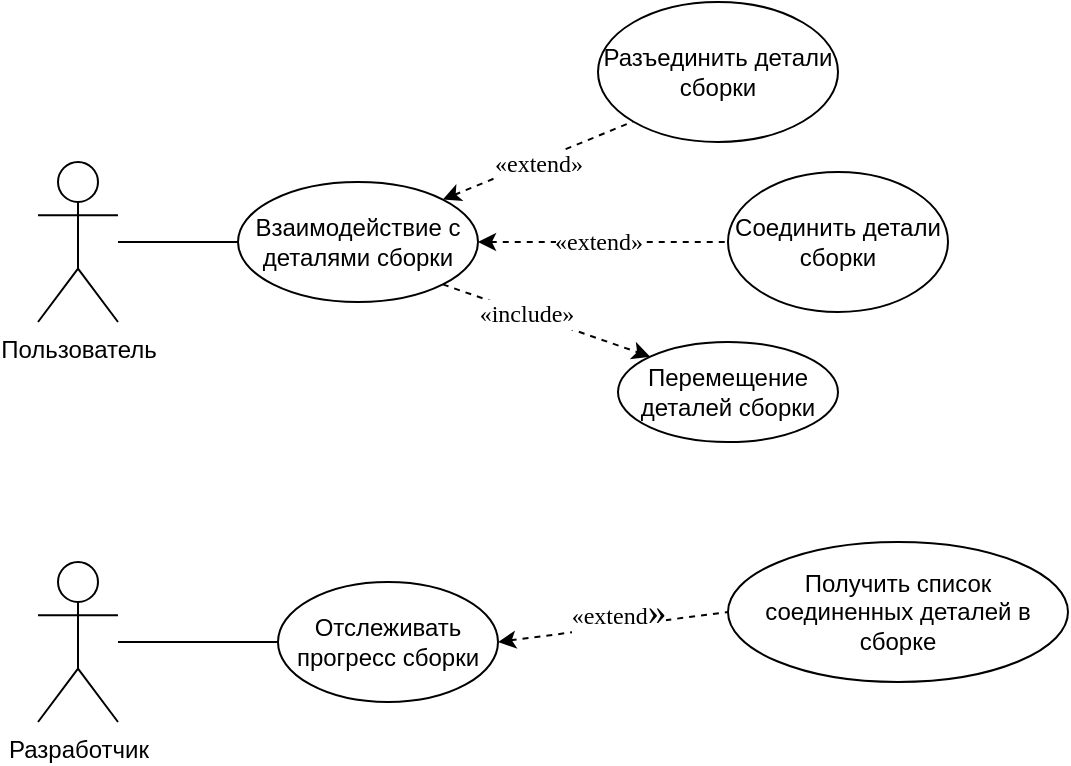 <mxfile version="20.3.0" type="device"><diagram id="5VgDo8gTDqTAR3QZDix4" name="Страница 1"><mxGraphModel dx="677" dy="417" grid="1" gridSize="10" guides="1" tooltips="1" connect="1" arrows="1" fold="1" page="1" pageScale="1" pageWidth="850" pageHeight="1100" math="0" shadow="0"><root><mxCell id="0"/><mxCell id="1" parent="0"/><mxCell id="e06a0oj2BqtsQFgXkljV-1" value="Пользователь" style="shape=umlActor;verticalLabelPosition=bottom;verticalAlign=top;html=1;outlineConnect=0;" vertex="1" parent="1"><mxGeometry x="80" y="160" width="40" height="80" as="geometry"/></mxCell><mxCell id="e06a0oj2BqtsQFgXkljV-2" value="Разработчик" style="shape=umlActor;verticalLabelPosition=bottom;verticalAlign=top;html=1;outlineConnect=0;" vertex="1" parent="1"><mxGeometry x="80" y="360" width="40" height="80" as="geometry"/></mxCell><mxCell id="e06a0oj2BqtsQFgXkljV-3" value="Соединить детали сборки" style="ellipse;whiteSpace=wrap;html=1;" vertex="1" parent="1"><mxGeometry x="425" y="165" width="110" height="70" as="geometry"/></mxCell><mxCell id="e06a0oj2BqtsQFgXkljV-5" value="Разъединить детали сборки" style="ellipse;whiteSpace=wrap;html=1;" vertex="1" parent="1"><mxGeometry x="360" y="80" width="120" height="70" as="geometry"/></mxCell><mxCell id="e06a0oj2BqtsQFgXkljV-7" value="Взаимодействие с деталями сборки" style="ellipse;whiteSpace=wrap;html=1;" vertex="1" parent="1"><mxGeometry x="180" y="170" width="120" height="60" as="geometry"/></mxCell><mxCell id="e06a0oj2BqtsQFgXkljV-8" value="" style="endArrow=none;html=1;rounded=0;entryX=0;entryY=0.5;entryDx=0;entryDy=0;" edge="1" parent="1" source="e06a0oj2BqtsQFgXkljV-1" target="e06a0oj2BqtsQFgXkljV-7"><mxGeometry width="50" height="50" relative="1" as="geometry"><mxPoint x="250" y="360" as="sourcePoint"/><mxPoint x="300" y="310" as="targetPoint"/></mxGeometry></mxCell><mxCell id="e06a0oj2BqtsQFgXkljV-9" value="Перемещение деталей сборки" style="ellipse;whiteSpace=wrap;html=1;" vertex="1" parent="1"><mxGeometry x="370" y="250" width="110" height="50" as="geometry"/></mxCell><mxCell id="e06a0oj2BqtsQFgXkljV-14" value="Отслеживать прогресс сборки" style="ellipse;whiteSpace=wrap;html=1;" vertex="1" parent="1"><mxGeometry x="200" y="370" width="110" height="60" as="geometry"/></mxCell><mxCell id="e06a0oj2BqtsQFgXkljV-15" value="" style="endArrow=none;html=1;rounded=0;labelBackgroundColor=none;startSize=6;endSize=6;entryX=0;entryY=0.5;entryDx=0;entryDy=0;" edge="1" parent="1" source="e06a0oj2BqtsQFgXkljV-2" target="e06a0oj2BqtsQFgXkljV-14"><mxGeometry width="50" height="50" relative="1" as="geometry"><mxPoint x="150" y="340" as="sourcePoint"/><mxPoint x="200" y="290" as="targetPoint"/></mxGeometry></mxCell><mxCell id="e06a0oj2BqtsQFgXkljV-16" value="" style="endArrow=none;endFill=0;endSize=6;html=1;rounded=0;labelBackgroundColor=none;entryX=0;entryY=0.5;entryDx=0;entryDy=0;exitX=1;exitY=0.5;exitDx=0;exitDy=0;dashed=1;startArrow=classic;startFill=1;" edge="1" parent="1" source="e06a0oj2BqtsQFgXkljV-14" target="e06a0oj2BqtsQFgXkljV-17"><mxGeometry width="160" relative="1" as="geometry"><mxPoint x="440.0" y="403.91" as="sourcePoint"/><mxPoint x="392.671" y="360.0" as="targetPoint"/></mxGeometry></mxCell><mxCell id="e06a0oj2BqtsQFgXkljV-24" value="&lt;span style=&quot;font-family: Helvetica; font-size: 11px;&quot; id=&quot;docs-internal-guid-d430dc76-7fff-d538-0f97-872dbdf431cb&quot;&gt;&lt;span style=&quot;font-size: 12px; font-family: &amp;quot;Times New Roman&amp;quot;; background-color: transparent; font-variant-numeric: normal; font-variant-east-asian: normal; vertical-align: baseline;&quot;&gt;«extend&lt;/span&gt;&lt;/span&gt;&lt;span style=&quot;font-family: Helvetica; font-size: 11px;&quot; id=&quot;docs-internal-guid-d430dc76-7fff-d538-0f97-872dbdf431cb&quot;&gt;&lt;span style=&quot;font-size: 14pt; font-family: &amp;quot;Times New Roman&amp;quot;; background-color: transparent; font-variant-numeric: normal; font-variant-east-asian: normal; vertical-align: baseline;&quot;&gt;»&lt;/span&gt;&lt;/span&gt;" style="edgeLabel;html=1;align=center;verticalAlign=middle;resizable=0;points=[];fontSize=12;fontFamily=Times New Roman;" vertex="1" connectable="0" parent="e06a0oj2BqtsQFgXkljV-16"><mxGeometry x="-0.213" y="-1" relative="1" as="geometry"><mxPoint x="15" y="-10" as="offset"/></mxGeometry></mxCell><mxCell id="e06a0oj2BqtsQFgXkljV-17" value="Получить список соединенных деталей в сборке" style="ellipse;whiteSpace=wrap;html=1;" vertex="1" parent="1"><mxGeometry x="425" y="350" width="170" height="70" as="geometry"/></mxCell><mxCell id="e06a0oj2BqtsQFgXkljV-18" value="" style="endArrow=classic;endFill=1;endSize=6;html=1;rounded=0;labelBackgroundColor=none;entryX=0;entryY=0;entryDx=0;entryDy=0;exitX=1;exitY=1;exitDx=0;exitDy=0;dashed=1;startArrow=none;startFill=0;" edge="1" parent="1" source="e06a0oj2BqtsQFgXkljV-7" target="e06a0oj2BqtsQFgXkljV-9"><mxGeometry width="160" relative="1" as="geometry"><mxPoint x="330.0" y="303.91" as="sourcePoint"/><mxPoint x="282.671" y="260.0" as="targetPoint"/></mxGeometry></mxCell><mxCell id="e06a0oj2BqtsQFgXkljV-23" value="&lt;span style=&quot;font-family: Helvetica; font-size: 11px;&quot; id=&quot;docs-internal-guid-d430dc76-7fff-d538-0f97-872dbdf431cb&quot;&gt;&lt;span style=&quot;font-size: 12px; font-family: &amp;quot;Times New Roman&amp;quot;; background-color: transparent; font-variant-numeric: normal; font-variant-east-asian: normal; vertical-align: baseline;&quot;&gt;«include&lt;/span&gt;&lt;/span&gt;&lt;span style=&quot;font-family: Helvetica;&quot; id=&quot;docs-internal-guid-d430dc76-7fff-d538-0f97-872dbdf431cb&quot;&gt;&lt;span style=&quot;font-family: &amp;quot;Times New Roman&amp;quot;; background-color: transparent; font-variant-numeric: normal; font-variant-east-asian: normal; vertical-align: baseline;&quot;&gt;&lt;font style=&quot;font-size: 12px;&quot;&gt;»&lt;/font&gt;&lt;/span&gt;&lt;/span&gt;" style="edgeLabel;html=1;align=center;verticalAlign=middle;resizable=0;points=[];fontSize=12;fontFamily=Times New Roman;" vertex="1" connectable="0" parent="e06a0oj2BqtsQFgXkljV-18"><mxGeometry x="-0.212" relative="1" as="geometry"><mxPoint as="offset"/></mxGeometry></mxCell><mxCell id="e06a0oj2BqtsQFgXkljV-19" value="" style="endArrow=none;endFill=0;endSize=6;html=1;rounded=0;labelBackgroundColor=none;entryX=0;entryY=0.5;entryDx=0;entryDy=0;exitX=1;exitY=0.5;exitDx=0;exitDy=0;dashed=1;startArrow=classic;startFill=1;" edge="1" parent="1" source="e06a0oj2BqtsQFgXkljV-7" target="e06a0oj2BqtsQFgXkljV-3"><mxGeometry width="160" relative="1" as="geometry"><mxPoint x="397.33" y="221.95" as="sourcePoint"/><mxPoint x="350.001" y="178.04" as="targetPoint"/></mxGeometry></mxCell><mxCell id="e06a0oj2BqtsQFgXkljV-22" value="&lt;span style=&quot;font-family: Helvetica; font-size: 11px;&quot; id=&quot;docs-internal-guid-d430dc76-7fff-d538-0f97-872dbdf431cb&quot;&gt;&lt;span style=&quot;font-size: 12px; font-family: &amp;quot;Times New Roman&amp;quot;; background-color: transparent; font-variant-numeric: normal; font-variant-east-asian: normal; vertical-align: baseline;&quot;&gt;«extend&lt;/span&gt;&lt;/span&gt;&lt;span style=&quot;font-family: Helvetica;&quot; id=&quot;docs-internal-guid-d430dc76-7fff-d538-0f97-872dbdf431cb&quot;&gt;&lt;span style=&quot;font-family: &amp;quot;Times New Roman&amp;quot;; background-color: transparent; font-variant-numeric: normal; font-variant-east-asian: normal; vertical-align: baseline;&quot;&gt;&lt;font style=&quot;font-size: 12px;&quot;&gt;»&lt;/font&gt;&lt;/span&gt;&lt;/span&gt;" style="edgeLabel;html=1;align=center;verticalAlign=middle;resizable=0;points=[];fontSize=12;fontFamily=Times New Roman;" vertex="1" connectable="0" parent="e06a0oj2BqtsQFgXkljV-19"><mxGeometry x="-0.21" relative="1" as="geometry"><mxPoint x="10" as="offset"/></mxGeometry></mxCell><mxCell id="e06a0oj2BqtsQFgXkljV-20" value="" style="endArrow=none;endFill=0;endSize=6;html=1;rounded=0;labelBackgroundColor=none;entryX=0;entryY=1;entryDx=0;entryDy=0;exitX=1;exitY=0;exitDx=0;exitDy=0;dashed=1;startArrow=classic;startFill=1;" edge="1" parent="1" source="e06a0oj2BqtsQFgXkljV-7" target="e06a0oj2BqtsQFgXkljV-5"><mxGeometry width="160" relative="1" as="geometry"><mxPoint x="287.33" y="133.91" as="sourcePoint"/><mxPoint x="240.001" y="90.0" as="targetPoint"/></mxGeometry></mxCell><mxCell id="e06a0oj2BqtsQFgXkljV-21" value="&lt;font style=&quot;font-size: 12px;&quot;&gt;&lt;span id=&quot;docs-internal-guid-d430dc76-7fff-d538-0f97-872dbdf431cb&quot;&gt;&lt;span style=&quot;font-variant-numeric: normal; font-variant-east-asian: normal; vertical-align: baseline;&quot;&gt;«extend&lt;/span&gt;&lt;/span&gt;&lt;span id=&quot;docs-internal-guid-d430dc76-7fff-d538-0f97-872dbdf431cb&quot;&gt;&lt;span style=&quot;font-variant-numeric: normal; font-variant-east-asian: normal; vertical-align: baseline;&quot;&gt;»&lt;/span&gt;&lt;/span&gt;&lt;/font&gt;" style="edgeLabel;html=1;align=center;verticalAlign=middle;resizable=0;points=[];fontFamily=Times New Roman;" vertex="1" connectable="0" parent="e06a0oj2BqtsQFgXkljV-20"><mxGeometry x="0.292" relative="1" as="geometry"><mxPoint x="-14" y="7" as="offset"/></mxGeometry></mxCell></root></mxGraphModel></diagram></mxfile>